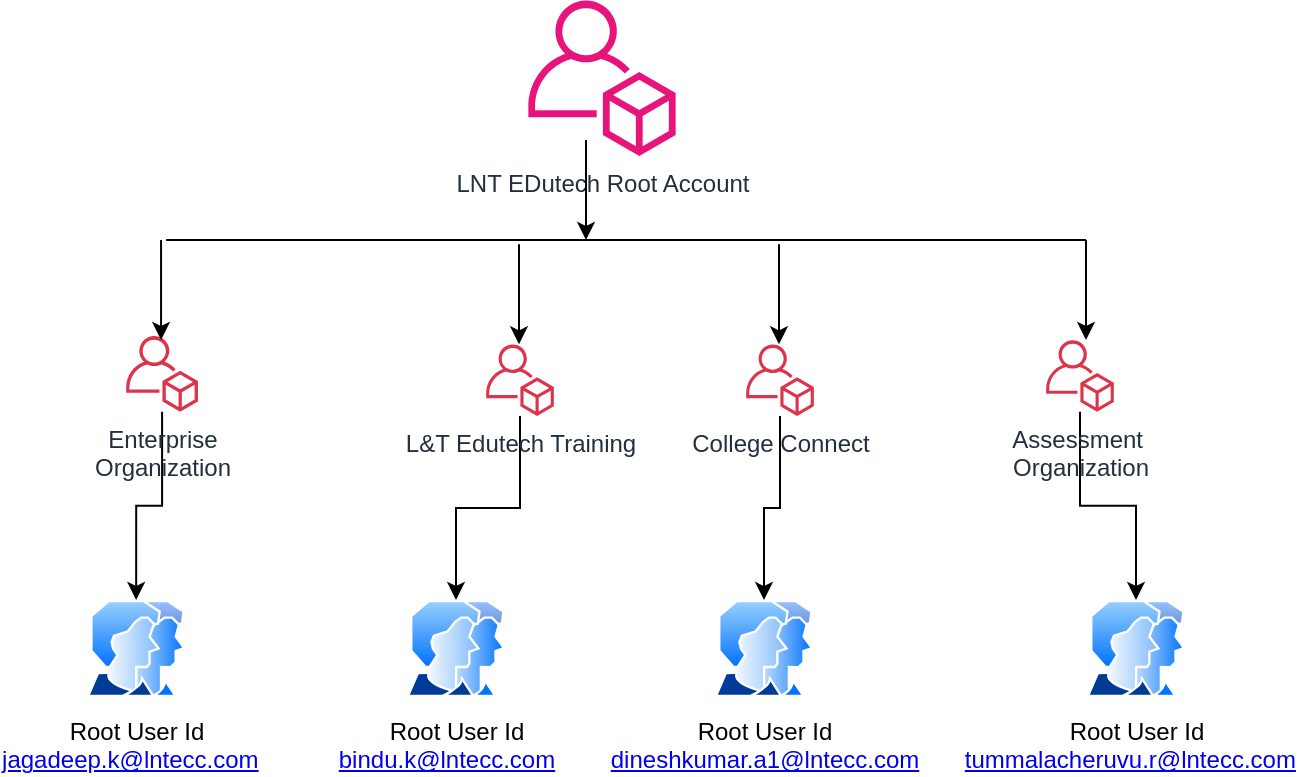 <mxfile version="23.1.8" type="github">
  <diagram name="Page-1" id="zOCsRsPKrreupVHzDvtR">
    <mxGraphModel dx="880" dy="434" grid="1" gridSize="10" guides="1" tooltips="1" connect="1" arrows="1" fold="1" page="1" pageScale="1" pageWidth="850" pageHeight="1100" math="0" shadow="0">
      <root>
        <mxCell id="0" />
        <mxCell id="1" parent="0" />
        <mxCell id="DFAubaFJrlPouzBN_8Al-1" value="LNT EDutech Root Account" style="sketch=0;outlineConnect=0;fontColor=#232F3E;gradientColor=none;fillColor=#E7157B;strokeColor=none;dashed=0;verticalLabelPosition=bottom;verticalAlign=top;align=center;html=1;fontSize=12;fontStyle=0;aspect=fixed;pointerEvents=1;shape=mxgraph.aws4.organizations_account;" parent="1" vertex="1">
          <mxGeometry x="351" y="10" width="74" height="78" as="geometry" />
        </mxCell>
        <mxCell id="zXBE46u9u0Lx2jAcZ0BO-2" style="edgeStyle=orthogonalEdgeStyle;rounded=0;orthogonalLoop=1;jettySize=auto;html=1;entryX=0.5;entryY=0;entryDx=0;entryDy=0;" edge="1" parent="1" source="DFAubaFJrlPouzBN_8Al-2" target="zXBE46u9u0Lx2jAcZ0BO-1">
          <mxGeometry relative="1" as="geometry" />
        </mxCell>
        <mxCell id="DFAubaFJrlPouzBN_8Al-2" value="Enterprise&lt;br&gt;Organization" style="sketch=0;outlineConnect=0;fontColor=#232F3E;gradientColor=none;fillColor=#DD344C;strokeColor=none;dashed=0;verticalLabelPosition=bottom;verticalAlign=top;align=center;html=1;fontSize=12;fontStyle=0;aspect=fixed;pointerEvents=1;shape=mxgraph.aws4.organizations_account;" parent="1" vertex="1">
          <mxGeometry x="150" y="177.84" width="36.05" height="38" as="geometry" />
        </mxCell>
        <mxCell id="e0AQTAvBShuOjsl1TsQa-5" value="" style="edgeStyle=orthogonalEdgeStyle;rounded=0;orthogonalLoop=1;jettySize=auto;html=1;" parent="1" source="DFAubaFJrlPouzBN_8Al-3" target="e0AQTAvBShuOjsl1TsQa-3" edge="1">
          <mxGeometry relative="1" as="geometry" />
        </mxCell>
        <mxCell id="DFAubaFJrlPouzBN_8Al-3" value="L&amp;amp;T Edutech Training" style="sketch=0;outlineConnect=0;fontColor=#232F3E;gradientColor=none;fillColor=#DD344C;strokeColor=none;dashed=0;verticalLabelPosition=bottom;verticalAlign=top;align=center;html=1;fontSize=12;fontStyle=0;aspect=fixed;pointerEvents=1;shape=mxgraph.aws4.organizations_account;" parent="1" vertex="1">
          <mxGeometry x="330" y="182.16" width="34" height="35.84" as="geometry" />
        </mxCell>
        <mxCell id="e0AQTAvBShuOjsl1TsQa-2" style="edgeStyle=orthogonalEdgeStyle;rounded=0;orthogonalLoop=1;jettySize=auto;html=1;" parent="1" source="DFAubaFJrlPouzBN_8Al-4" target="e0AQTAvBShuOjsl1TsQa-1" edge="1">
          <mxGeometry relative="1" as="geometry" />
        </mxCell>
        <mxCell id="DFAubaFJrlPouzBN_8Al-4" value="College Connect&lt;br&gt;" style="sketch=0;outlineConnect=0;fontColor=#232F3E;gradientColor=none;fillColor=#DD344C;strokeColor=none;dashed=0;verticalLabelPosition=bottom;verticalAlign=top;align=center;html=1;fontSize=12;fontStyle=0;aspect=fixed;pointerEvents=1;shape=mxgraph.aws4.organizations_account;" parent="1" vertex="1">
          <mxGeometry x="460" y="182.16" width="34" height="35.84" as="geometry" />
        </mxCell>
        <mxCell id="zXBE46u9u0Lx2jAcZ0BO-4" style="edgeStyle=orthogonalEdgeStyle;rounded=0;orthogonalLoop=1;jettySize=auto;html=1;entryX=0.5;entryY=0;entryDx=0;entryDy=0;" edge="1" parent="1" source="DFAubaFJrlPouzBN_8Al-5" target="zXBE46u9u0Lx2jAcZ0BO-3">
          <mxGeometry relative="1" as="geometry" />
        </mxCell>
        <mxCell id="DFAubaFJrlPouzBN_8Al-5" value="Assessment&amp;nbsp;&lt;br&gt;Organization" style="sketch=0;outlineConnect=0;fontColor=#232F3E;gradientColor=none;fillColor=#DD344C;strokeColor=none;dashed=0;verticalLabelPosition=bottom;verticalAlign=top;align=center;html=1;fontSize=12;fontStyle=0;aspect=fixed;pointerEvents=1;shape=mxgraph.aws4.organizations_account;" parent="1" vertex="1">
          <mxGeometry x="610" y="180" width="34" height="35.84" as="geometry" />
        </mxCell>
        <mxCell id="DFAubaFJrlPouzBN_8Al-8" value="" style="endArrow=none;html=1;rounded=0;" parent="1" edge="1">
          <mxGeometry width="50" height="50" relative="1" as="geometry">
            <mxPoint x="170" y="130" as="sourcePoint" />
            <mxPoint x="630" y="130" as="targetPoint" />
            <Array as="points">
              <mxPoint x="390" y="130" />
            </Array>
          </mxGeometry>
        </mxCell>
        <mxCell id="DFAubaFJrlPouzBN_8Al-9" value="" style="endArrow=classic;html=1;rounded=0;" parent="1" edge="1">
          <mxGeometry width="50" height="50" relative="1" as="geometry">
            <mxPoint x="167.53" y="130" as="sourcePoint" />
            <mxPoint x="167.53" y="180" as="targetPoint" />
          </mxGeometry>
        </mxCell>
        <mxCell id="DFAubaFJrlPouzBN_8Al-10" value="" style="endArrow=classic;html=1;rounded=0;" parent="1" edge="1">
          <mxGeometry width="50" height="50" relative="1" as="geometry">
            <mxPoint x="630" y="130" as="sourcePoint" />
            <mxPoint x="630" y="180" as="targetPoint" />
          </mxGeometry>
        </mxCell>
        <mxCell id="DFAubaFJrlPouzBN_8Al-11" value="" style="endArrow=classic;html=1;rounded=0;" parent="1" edge="1">
          <mxGeometry width="50" height="50" relative="1" as="geometry">
            <mxPoint x="346.5" y="132.16" as="sourcePoint" />
            <mxPoint x="346.5" y="182.16" as="targetPoint" />
          </mxGeometry>
        </mxCell>
        <mxCell id="DFAubaFJrlPouzBN_8Al-12" value="" style="endArrow=classic;html=1;rounded=0;" parent="1" edge="1">
          <mxGeometry width="50" height="50" relative="1" as="geometry">
            <mxPoint x="476.5" y="132.16" as="sourcePoint" />
            <mxPoint x="476.5" y="182.16" as="targetPoint" />
          </mxGeometry>
        </mxCell>
        <mxCell id="DFAubaFJrlPouzBN_8Al-13" value="" style="endArrow=classic;html=1;rounded=0;" parent="1" edge="1">
          <mxGeometry width="50" height="50" relative="1" as="geometry">
            <mxPoint x="380" y="80" as="sourcePoint" />
            <mxPoint x="380" y="130" as="targetPoint" />
          </mxGeometry>
        </mxCell>
        <mxCell id="e0AQTAvBShuOjsl1TsQa-1" value="Root User Id&lt;br&gt;&lt;a href=&quot;mailto:dineshkumar.a1@lntecc.com&quot;&gt;dineshkumar.a1@lntecc.com&lt;/a&gt;" style="image;aspect=fixed;perimeter=ellipsePerimeter;html=1;align=center;shadow=0;dashed=0;spacingTop=3;image=img/lib/active_directory/user_accounts.svg;" parent="1" vertex="1">
          <mxGeometry x="444" y="310" width="50" height="48.5" as="geometry" />
        </mxCell>
        <mxCell id="e0AQTAvBShuOjsl1TsQa-3" value="Root User Id&lt;br&gt;&lt;a href=&quot;mailto:bindu.k@lntecc.com&quot;&gt;bindu.k@lntecc.com&lt;/a&gt;&amp;nbsp;&amp;nbsp;&amp;nbsp;" style="image;aspect=fixed;perimeter=ellipsePerimeter;html=1;align=center;shadow=0;dashed=0;spacingTop=3;image=img/lib/active_directory/user_accounts.svg;" parent="1" vertex="1">
          <mxGeometry x="290" y="310" width="50" height="48.5" as="geometry" />
        </mxCell>
        <mxCell id="zXBE46u9u0Lx2jAcZ0BO-1" value="Root User Id&lt;br&gt;&lt;a href=&quot;mailto:jagadeep.k@lntecc.com&quot;&gt;jagadeep.k@lntecc.com&lt;/a&gt;&amp;nbsp;&amp;nbsp;" style="image;aspect=fixed;perimeter=ellipsePerimeter;html=1;align=center;shadow=0;dashed=0;spacingTop=3;image=img/lib/active_directory/user_accounts.svg;" vertex="1" parent="1">
          <mxGeometry x="130.08" y="310" width="50" height="48.5" as="geometry" />
        </mxCell>
        <mxCell id="zXBE46u9u0Lx2jAcZ0BO-3" value="Root User Id&lt;br&gt;&lt;a href=&quot;mailto:tummalacheruvu.r@lntecc.com&quot;&gt;tummalacheruvu.r@lntecc.com&lt;/a&gt;&amp;nbsp;&amp;nbsp;" style="image;aspect=fixed;perimeter=ellipsePerimeter;html=1;align=center;shadow=0;dashed=0;spacingTop=3;image=img/lib/active_directory/user_accounts.svg;" vertex="1" parent="1">
          <mxGeometry x="630" y="310" width="50" height="48.5" as="geometry" />
        </mxCell>
      </root>
    </mxGraphModel>
  </diagram>
</mxfile>
